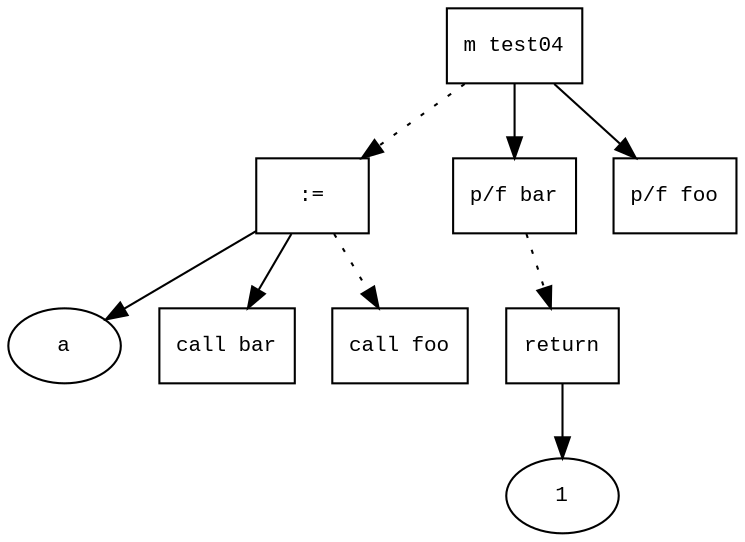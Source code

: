 digraph AST {
  graph [fontname="Times New Roman",fontsize=10];
  node  [fontname="Courier New",fontsize=10];
  edge  [fontname="Times New Roman",fontsize=10];

  node0 [label="m test04",shape=box];
  node9 [label=":=",shape=box];
  node7 [label="a",shape=ellipse];
  node9->node7;
  node8 [label="call bar",shape=box];
  node9->node8;
  node0 -> node9 [style=dotted];
  node10 [label="call foo",shape=box];
  node9 -> node10 [style=dotted];
  node2 [label="p/f bar",shape=box];
  node5 [label="return",shape=box];
  node4 [label="1",shape=ellipse];
  node5->node4;
  node2 -> node5 [style=dotted];
  node0 -> node2;
  node6 [label="p/f foo",shape=box];
  node0 -> node6;
}
